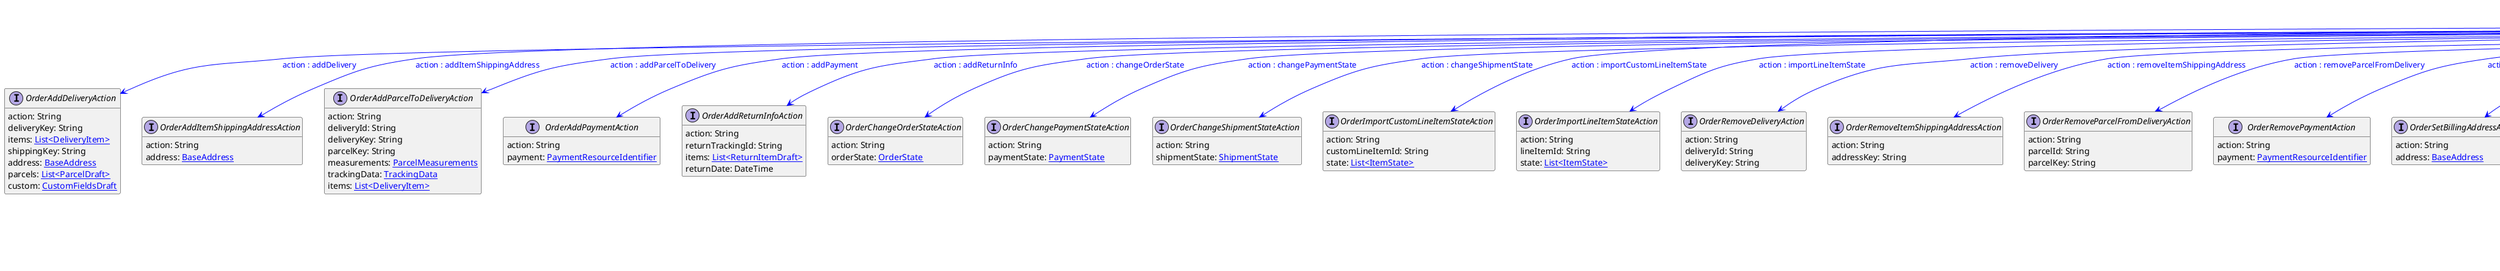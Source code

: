 @startuml

hide empty fields
hide empty methods
legend
|= |= line |
|<back:black>   </back>| inheritance |
|<back:green>   </back>| property reference |
|<back:blue>   </back>| discriminated class |
endlegend
interface OrderUpdateAction [[OrderUpdateAction.svg]]  {
    action: String
}


interface OrderAddDeliveryAction [[OrderAddDeliveryAction.svg]]  {
    action: String
    deliveryKey: String
    items: [[DeliveryItem.svg List<DeliveryItem>]]
    shippingKey: String
    address: [[BaseAddress.svg BaseAddress]]
    parcels: [[ParcelDraft.svg List<ParcelDraft>]]
    custom: [[CustomFieldsDraft.svg CustomFieldsDraft]]
}
interface OrderAddItemShippingAddressAction [[OrderAddItemShippingAddressAction.svg]]  {
    action: String
    address: [[BaseAddress.svg BaseAddress]]
}
interface OrderAddParcelToDeliveryAction [[OrderAddParcelToDeliveryAction.svg]]  {
    action: String
    deliveryId: String
    deliveryKey: String
    parcelKey: String
    measurements: [[ParcelMeasurements.svg ParcelMeasurements]]
    trackingData: [[TrackingData.svg TrackingData]]
    items: [[DeliveryItem.svg List<DeliveryItem>]]
}
interface OrderAddPaymentAction [[OrderAddPaymentAction.svg]]  {
    action: String
    payment: [[PaymentResourceIdentifier.svg PaymentResourceIdentifier]]
}
interface OrderAddReturnInfoAction [[OrderAddReturnInfoAction.svg]]  {
    action: String
    returnTrackingId: String
    items: [[ReturnItemDraft.svg List<ReturnItemDraft>]]
    returnDate: DateTime
}
interface OrderChangeOrderStateAction [[OrderChangeOrderStateAction.svg]]  {
    action: String
    orderState: [[OrderState.svg OrderState]]
}
interface OrderChangePaymentStateAction [[OrderChangePaymentStateAction.svg]]  {
    action: String
    paymentState: [[PaymentState.svg PaymentState]]
}
interface OrderChangeShipmentStateAction [[OrderChangeShipmentStateAction.svg]]  {
    action: String
    shipmentState: [[ShipmentState.svg ShipmentState]]
}
interface OrderImportCustomLineItemStateAction [[OrderImportCustomLineItemStateAction.svg]]  {
    action: String
    customLineItemId: String
    state: [[ItemState.svg List<ItemState>]]
}
interface OrderImportLineItemStateAction [[OrderImportLineItemStateAction.svg]]  {
    action: String
    lineItemId: String
    state: [[ItemState.svg List<ItemState>]]
}
interface OrderRemoveDeliveryAction [[OrderRemoveDeliveryAction.svg]]  {
    action: String
    deliveryId: String
    deliveryKey: String
}
interface OrderRemoveItemShippingAddressAction [[OrderRemoveItemShippingAddressAction.svg]]  {
    action: String
    addressKey: String
}
interface OrderRemoveParcelFromDeliveryAction [[OrderRemoveParcelFromDeliveryAction.svg]]  {
    action: String
    parcelId: String
    parcelKey: String
}
interface OrderRemovePaymentAction [[OrderRemovePaymentAction.svg]]  {
    action: String
    payment: [[PaymentResourceIdentifier.svg PaymentResourceIdentifier]]
}
interface OrderSetBillingAddressAction [[OrderSetBillingAddressAction.svg]]  {
    action: String
    address: [[BaseAddress.svg BaseAddress]]
}
interface OrderSetBillingAddressCustomFieldAction [[OrderSetBillingAddressCustomFieldAction.svg]]  {
    action: String
    name: String
    value: [[Object.svg Object]]
}
interface OrderSetBillingAddressCustomTypeAction [[OrderSetBillingAddressCustomTypeAction.svg]]  {
    action: String
    type: [[TypeResourceIdentifier.svg TypeResourceIdentifier]]
    fields: [[FieldContainer.svg FieldContainer]]
}
interface OrderSetCustomFieldAction [[OrderSetCustomFieldAction.svg]]  {
    action: String
    name: String
    value: [[Object.svg Object]]
}
interface OrderSetCustomLineItemCustomFieldAction [[OrderSetCustomLineItemCustomFieldAction.svg]]  {
    action: String
    customLineItemId: String
    name: String
    value: [[Object.svg Object]]
}
interface OrderSetCustomLineItemCustomTypeAction [[OrderSetCustomLineItemCustomTypeAction.svg]]  {
    action: String
    customLineItemId: String
    type: [[TypeResourceIdentifier.svg TypeResourceIdentifier]]
    fields: [[FieldContainer.svg FieldContainer]]
}
interface OrderSetCustomLineItemShippingDetailsAction [[OrderSetCustomLineItemShippingDetailsAction.svg]]  {
    action: String
    customLineItemId: String
    shippingDetails: [[ItemShippingDetailsDraft.svg ItemShippingDetailsDraft]]
}
interface OrderSetCustomTypeAction [[OrderSetCustomTypeAction.svg]]  {
    action: String
    type: [[TypeResourceIdentifier.svg TypeResourceIdentifier]]
    fields: [[FieldContainer.svg FieldContainer]]
}
interface OrderSetCustomerEmailAction [[OrderSetCustomerEmailAction.svg]]  {
    action: String
    email: String
}
interface OrderSetCustomerIdAction [[OrderSetCustomerIdAction.svg]]  {
    action: String
    customerId: String
}
interface OrderSetDeliveryAddressAction [[OrderSetDeliveryAddressAction.svg]]  {
    action: String
    deliveryId: String
    deliveryKey: String
    address: [[BaseAddress.svg BaseAddress]]
}
interface OrderSetDeliveryAddressCustomFieldAction [[OrderSetDeliveryAddressCustomFieldAction.svg]]  {
    action: String
    deliveryId: String
    deliveryKey: String
    name: String
    value: [[Object.svg Object]]
}
interface OrderSetDeliveryAddressCustomTypeAction [[OrderSetDeliveryAddressCustomTypeAction.svg]]  {
    action: String
    deliveryId: String
    deliveryKey: String
    type: [[TypeResourceIdentifier.svg TypeResourceIdentifier]]
    fields: [[FieldContainer.svg FieldContainer]]
}
interface OrderSetDeliveryCustomFieldAction [[OrderSetDeliveryCustomFieldAction.svg]]  {
    action: String
    deliveryId: String
    deliveryKey: String
    name: String
    value: [[Object.svg Object]]
}
interface OrderSetDeliveryCustomTypeAction [[OrderSetDeliveryCustomTypeAction.svg]]  {
    action: String
    deliveryId: String
    deliveryKey: String
    type: [[TypeResourceIdentifier.svg TypeResourceIdentifier]]
    fields: [[FieldContainer.svg FieldContainer]]
}
interface OrderSetDeliveryItemsAction [[OrderSetDeliveryItemsAction.svg]]  {
    action: String
    deliveryId: String
    deliveryKey: String
    items: [[DeliveryItem.svg List<DeliveryItem>]]
}
interface OrderSetItemShippingAddressCustomFieldAction [[OrderSetItemShippingAddressCustomFieldAction.svg]]  {
    action: String
    addressKey: String
    name: String
    value: [[Object.svg Object]]
}
interface OrderSetItemShippingAddressCustomTypeAction [[OrderSetItemShippingAddressCustomTypeAction.svg]]  {
    action: String
    addressKey: String
    type: [[TypeResourceIdentifier.svg TypeResourceIdentifier]]
    fields: [[FieldContainer.svg FieldContainer]]
}
interface OrderSetLineItemCustomFieldAction [[OrderSetLineItemCustomFieldAction.svg]]  {
    action: String
    lineItemId: String
    lineItemKey: String
    name: String
    value: [[Object.svg Object]]
}
interface OrderSetLineItemCustomTypeAction [[OrderSetLineItemCustomTypeAction.svg]]  {
    action: String
    lineItemId: String
    lineItemKey: String
    type: [[TypeResourceIdentifier.svg TypeResourceIdentifier]]
    fields: [[FieldContainer.svg FieldContainer]]
}
interface OrderSetLineItemShippingDetailsAction [[OrderSetLineItemShippingDetailsAction.svg]]  {
    action: String
    lineItemId: String
    lineItemKey: String
    shippingDetails: [[ItemShippingDetailsDraft.svg ItemShippingDetailsDraft]]
}
interface OrderSetLocaleAction [[OrderSetLocaleAction.svg]]  {
    action: String
    locale: String
}
interface OrderSetOrderNumberAction [[OrderSetOrderNumberAction.svg]]  {
    action: String
    orderNumber: String
}
interface OrderSetParcelCustomFieldAction [[OrderSetParcelCustomFieldAction.svg]]  {
    action: String
    parcelId: String
    parcelKey: String
    name: String
    value: [[Object.svg Object]]
}
interface OrderSetParcelCustomTypeAction [[OrderSetParcelCustomTypeAction.svg]]  {
    action: String
    parcelId: String
    parcelKey: String
    type: [[TypeResourceIdentifier.svg TypeResourceIdentifier]]
    fields: [[FieldContainer.svg FieldContainer]]
}
interface OrderSetParcelItemsAction [[OrderSetParcelItemsAction.svg]]  {
    action: String
    parcelId: String
    parcelKey: String
    items: [[DeliveryItem.svg List<DeliveryItem>]]
}
interface OrderSetParcelMeasurementsAction [[OrderSetParcelMeasurementsAction.svg]]  {
    action: String
    parcelId: String
    parcelKey: String
    measurements: [[ParcelMeasurements.svg ParcelMeasurements]]
}
interface OrderSetParcelTrackingDataAction [[OrderSetParcelTrackingDataAction.svg]]  {
    action: String
    parcelId: String
    parcelKey: String
    trackingData: [[TrackingData.svg TrackingData]]
}
interface OrderSetPurchaseOrderNumberAction [[OrderSetPurchaseOrderNumberAction.svg]]  {
    action: String
    purchaseOrderNumber: String
}
interface OrderSetReturnInfoAction [[OrderSetReturnInfoAction.svg]]  {
    action: String
    items: [[ReturnInfoDraft.svg List<ReturnInfoDraft>]]
}
interface OrderSetReturnItemCustomFieldAction [[OrderSetReturnItemCustomFieldAction.svg]]  {
    action: String
    returnItemId: String
    name: String
    value: [[Object.svg Object]]
}
interface OrderSetReturnItemCustomTypeAction [[OrderSetReturnItemCustomTypeAction.svg]]  {
    action: String
    returnItemId: String
    type: [[TypeResourceIdentifier.svg TypeResourceIdentifier]]
    fields: [[FieldContainer.svg FieldContainer]]
}
interface OrderSetReturnPaymentStateAction [[OrderSetReturnPaymentStateAction.svg]]  {
    action: String
    returnItemId: String
    paymentState: [[ReturnPaymentState.svg ReturnPaymentState]]
}
interface OrderSetReturnShipmentStateAction [[OrderSetReturnShipmentStateAction.svg]]  {
    action: String
    returnItemId: String
    shipmentState: [[ReturnShipmentState.svg ReturnShipmentState]]
}
interface OrderSetShippingAddressAction [[OrderSetShippingAddressAction.svg]]  {
    action: String
    address: [[BaseAddress.svg BaseAddress]]
}
interface OrderSetShippingAddressCustomFieldAction [[OrderSetShippingAddressCustomFieldAction.svg]]  {
    action: String
    name: String
    value: [[Object.svg Object]]
}
interface OrderSetShippingAddressCustomTypeAction [[OrderSetShippingAddressCustomTypeAction.svg]]  {
    action: String
    type: [[TypeResourceIdentifier.svg TypeResourceIdentifier]]
    fields: [[FieldContainer.svg FieldContainer]]
}
interface OrderSetStoreAction [[OrderSetStoreAction.svg]]  {
    action: String
    store: [[StoreResourceIdentifier.svg StoreResourceIdentifier]]
}
interface OrderTransitionCustomLineItemStateAction [[OrderTransitionCustomLineItemStateAction.svg]]  {
    action: String
    customLineItemId: String
    quantity: Long
    fromState: [[StateResourceIdentifier.svg StateResourceIdentifier]]
    toState: [[StateResourceIdentifier.svg StateResourceIdentifier]]
    actualTransitionDate: DateTime
}
interface OrderTransitionLineItemStateAction [[OrderTransitionLineItemStateAction.svg]]  {
    action: String
    lineItemId: String
    quantity: Long
    fromState: [[StateResourceIdentifier.svg StateResourceIdentifier]]
    toState: [[StateResourceIdentifier.svg StateResourceIdentifier]]
    actualTransitionDate: DateTime
}
interface OrderTransitionStateAction [[OrderTransitionStateAction.svg]]  {
    action: String
    state: [[StateResourceIdentifier.svg StateResourceIdentifier]]
    force: Boolean
}
interface OrderUpdateItemShippingAddressAction [[OrderUpdateItemShippingAddressAction.svg]]  {
    action: String
    address: [[BaseAddress.svg BaseAddress]]
}
interface OrderUpdateSyncInfoAction [[OrderUpdateSyncInfoAction.svg]]  {
    action: String
    channel: [[ChannelResourceIdentifier.svg ChannelResourceIdentifier]]
    externalId: String
    syncedAt: DateTime
}
interface OrderUpdate [[OrderUpdate.svg]]  {
    version: Long
    actions: [[OrderUpdateAction.svg List<OrderUpdateAction>]]
}
OrderUpdateAction --> OrderAddDeliveryAction #blue;text:blue : "action : addDelivery"
OrderUpdateAction --> OrderAddItemShippingAddressAction #blue;text:blue : "action : addItemShippingAddress"
OrderUpdateAction --> OrderAddParcelToDeliveryAction #blue;text:blue : "action : addParcelToDelivery"
OrderUpdateAction --> OrderAddPaymentAction #blue;text:blue : "action : addPayment"
OrderUpdateAction --> OrderAddReturnInfoAction #blue;text:blue : "action : addReturnInfo"
OrderUpdateAction --> OrderChangeOrderStateAction #blue;text:blue : "action : changeOrderState"
OrderUpdateAction --> OrderChangePaymentStateAction #blue;text:blue : "action : changePaymentState"
OrderUpdateAction --> OrderChangeShipmentStateAction #blue;text:blue : "action : changeShipmentState"
OrderUpdateAction --> OrderImportCustomLineItemStateAction #blue;text:blue : "action : importCustomLineItemState"
OrderUpdateAction --> OrderImportLineItemStateAction #blue;text:blue : "action : importLineItemState"
OrderUpdateAction --> OrderRemoveDeliveryAction #blue;text:blue : "action : removeDelivery"
OrderUpdateAction --> OrderRemoveItemShippingAddressAction #blue;text:blue : "action : removeItemShippingAddress"
OrderUpdateAction --> OrderRemoveParcelFromDeliveryAction #blue;text:blue : "action : removeParcelFromDelivery"
OrderUpdateAction --> OrderRemovePaymentAction #blue;text:blue : "action : removePayment"
OrderUpdateAction --> OrderSetBillingAddressAction #blue;text:blue : "action : setBillingAddress"
OrderUpdateAction --> OrderSetBillingAddressCustomFieldAction #blue;text:blue : "action : setBillingAddressCustomField"
OrderUpdateAction --> OrderSetBillingAddressCustomTypeAction #blue;text:blue : "action : setBillingAddressCustomType"
OrderUpdateAction --> OrderSetCustomFieldAction #blue;text:blue : "action : setCustomField"
OrderUpdateAction --> OrderSetCustomLineItemCustomFieldAction #blue;text:blue : "action : setCustomLineItemCustomField"
OrderUpdateAction --> OrderSetCustomLineItemCustomTypeAction #blue;text:blue : "action : setCustomLineItemCustomType"
OrderUpdateAction --> OrderSetCustomLineItemShippingDetailsAction #blue;text:blue : "action : setCustomLineItemShippingDetails"
OrderUpdateAction --> OrderSetCustomTypeAction #blue;text:blue : "action : setCustomType"
OrderUpdateAction --> OrderSetCustomerEmailAction #blue;text:blue : "action : setCustomerEmail"
OrderUpdateAction --> OrderSetCustomerIdAction #blue;text:blue : "action : setCustomerId"
OrderUpdateAction --> OrderSetDeliveryAddressAction #blue;text:blue : "action : setDeliveryAddress"
OrderUpdateAction --> OrderSetDeliveryAddressCustomFieldAction #blue;text:blue : "action : setDeliveryAddressCustomField"
OrderUpdateAction --> OrderSetDeliveryAddressCustomTypeAction #blue;text:blue : "action : setDeliveryAddressCustomType"
OrderUpdateAction --> OrderSetDeliveryCustomFieldAction #blue;text:blue : "action : setDeliveryCustomField"
OrderUpdateAction --> OrderSetDeliveryCustomTypeAction #blue;text:blue : "action : setDeliveryCustomType"
OrderUpdateAction --> OrderSetDeliveryItemsAction #blue;text:blue : "action : setDeliveryItems"
OrderUpdateAction --> OrderSetItemShippingAddressCustomFieldAction #blue;text:blue : "action : setItemShippingAddressCustomField"
OrderUpdateAction --> OrderSetItemShippingAddressCustomTypeAction #blue;text:blue : "action : setItemShippingAddressCustomType"
OrderUpdateAction --> OrderSetLineItemCustomFieldAction #blue;text:blue : "action : setLineItemCustomField"
OrderUpdateAction --> OrderSetLineItemCustomTypeAction #blue;text:blue : "action : setLineItemCustomType"
OrderUpdateAction --> OrderSetLineItemShippingDetailsAction #blue;text:blue : "action : setLineItemShippingDetails"
OrderUpdateAction --> OrderSetLocaleAction #blue;text:blue : "action : setLocale"
OrderUpdateAction --> OrderSetOrderNumberAction #blue;text:blue : "action : setOrderNumber"
OrderUpdateAction --> OrderSetParcelCustomFieldAction #blue;text:blue : "action : setParcelCustomField"
OrderUpdateAction --> OrderSetParcelCustomTypeAction #blue;text:blue : "action : setParcelCustomType"
OrderUpdateAction --> OrderSetParcelItemsAction #blue;text:blue : "action : setParcelItems"
OrderUpdateAction --> OrderSetParcelMeasurementsAction #blue;text:blue : "action : setParcelMeasurements"
OrderUpdateAction --> OrderSetParcelTrackingDataAction #blue;text:blue : "action : setParcelTrackingData"
OrderUpdateAction --> OrderSetPurchaseOrderNumberAction #blue;text:blue : "action : setPurchaseOrderNumber"
OrderUpdateAction --> OrderSetReturnInfoAction #blue;text:blue : "action : setReturnInfo"
OrderUpdateAction --> OrderSetReturnItemCustomFieldAction #blue;text:blue : "action : setReturnItemCustomField"
OrderUpdateAction --> OrderSetReturnItemCustomTypeAction #blue;text:blue : "action : setReturnItemCustomType"
OrderUpdateAction --> OrderSetReturnPaymentStateAction #blue;text:blue : "action : setReturnPaymentState"
OrderUpdateAction --> OrderSetReturnShipmentStateAction #blue;text:blue : "action : setReturnShipmentState"
OrderUpdateAction --> OrderSetShippingAddressAction #blue;text:blue : "action : setShippingAddress"
OrderUpdateAction --> OrderSetShippingAddressCustomFieldAction #blue;text:blue : "action : setShippingAddressCustomField"
OrderUpdateAction --> OrderSetShippingAddressCustomTypeAction #blue;text:blue : "action : setShippingAddressCustomType"
OrderUpdateAction --> OrderSetStoreAction #blue;text:blue : "action : setStore"
OrderUpdateAction --> OrderTransitionCustomLineItemStateAction #blue;text:blue : "action : transitionCustomLineItemState"
OrderUpdateAction --> OrderTransitionLineItemStateAction #blue;text:blue : "action : transitionLineItemState"
OrderUpdateAction --> OrderTransitionStateAction #blue;text:blue : "action : transitionState"
OrderUpdateAction --> OrderUpdateItemShippingAddressAction #blue;text:blue : "action : updateItemShippingAddress"
OrderUpdateAction --> OrderUpdateSyncInfoAction #blue;text:blue : "action : updateSyncInfo"
OrderUpdateAction --> OrderUpdate #green;text:green : "actions"
@enduml
